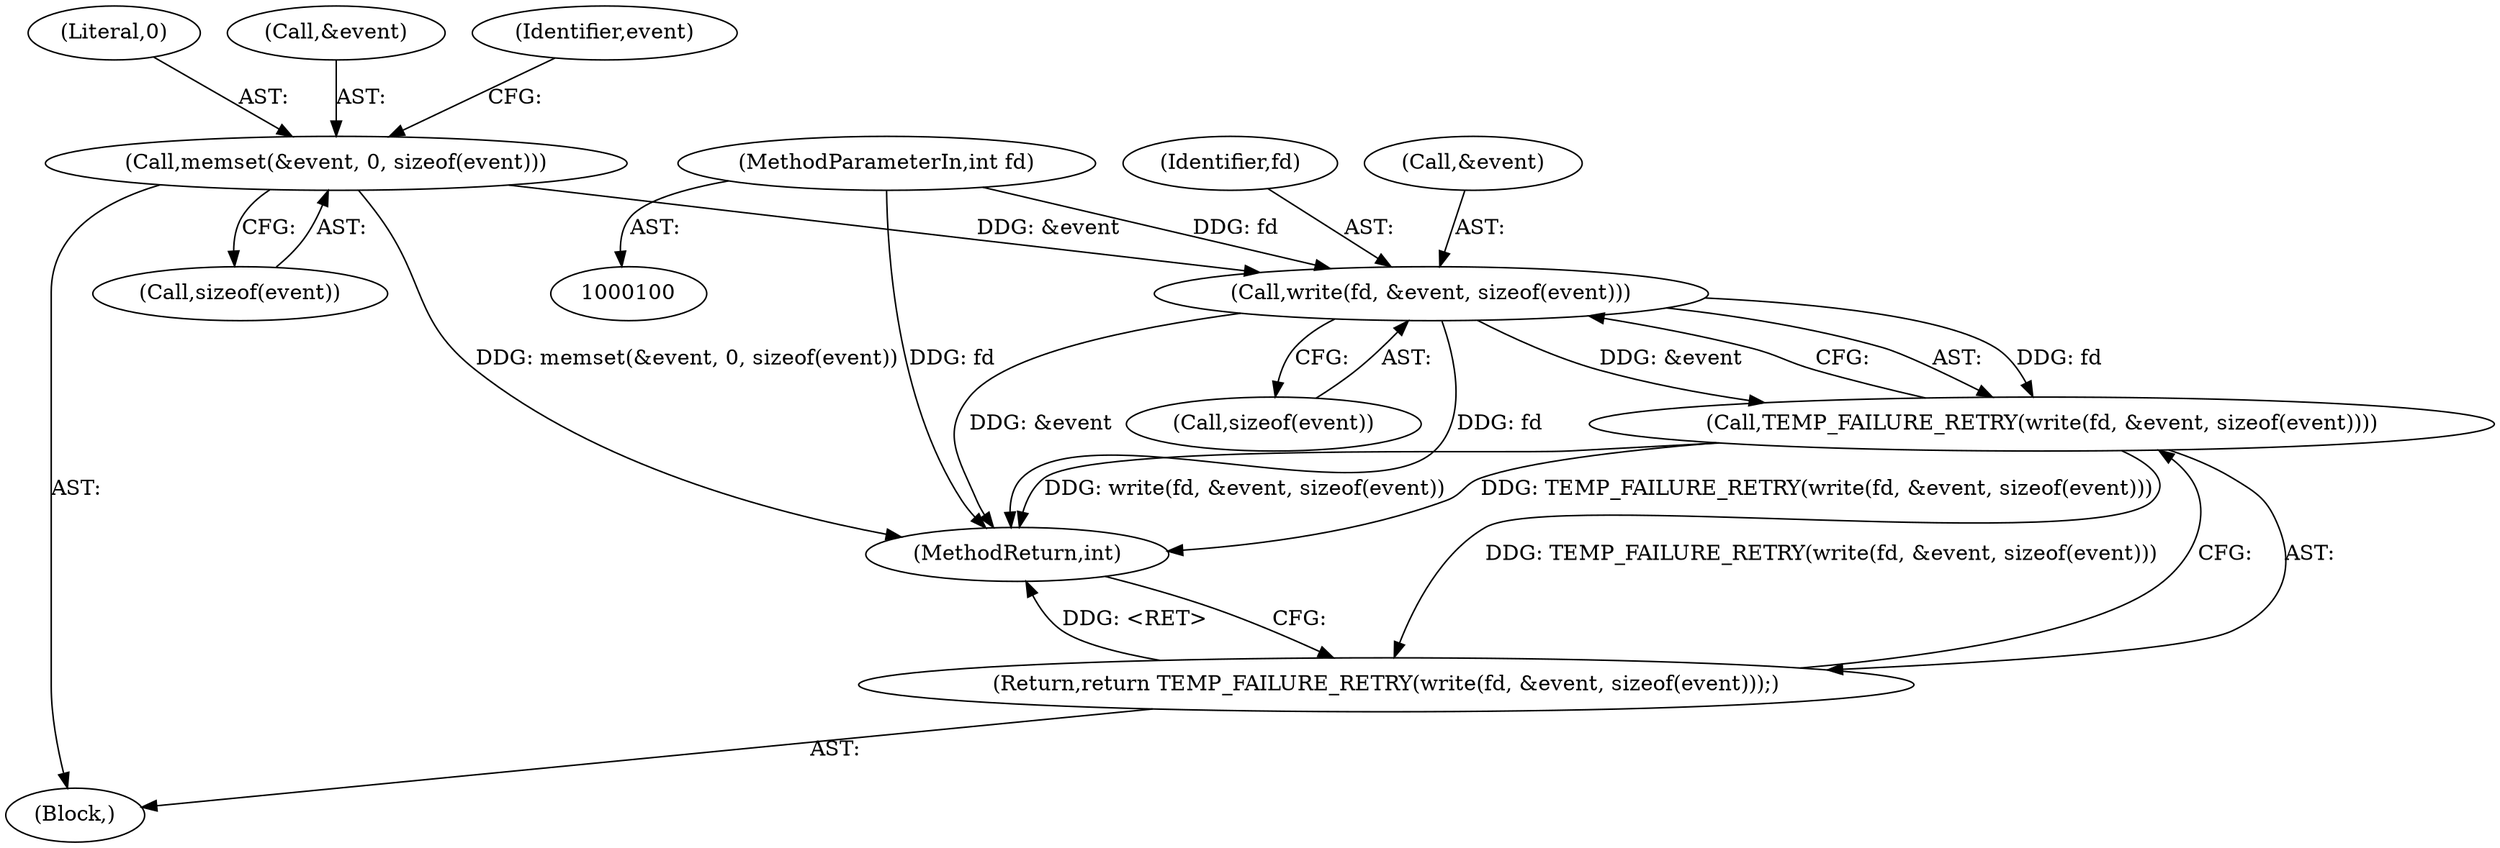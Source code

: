digraph "0_Android_472271b153c5dc53c28beac55480a8d8434b2d5c_28@API" {
"1000136" [label="(Call,write(fd, &event, sizeof(event)))"];
"1000101" [label="(MethodParameterIn,int fd)"];
"1000113" [label="(Call,memset(&event, 0, sizeof(event)))"];
"1000135" [label="(Call,TEMP_FAILURE_RETRY(write(fd, &event, sizeof(event))))"];
"1000134" [label="(Return,return TEMP_FAILURE_RETRY(write(fd, &event, sizeof(event)));)"];
"1000113" [label="(Call,memset(&event, 0, sizeof(event)))"];
"1000116" [label="(Literal,0)"];
"1000117" [label="(Call,sizeof(event))"];
"1000135" [label="(Call,TEMP_FAILURE_RETRY(write(fd, &event, sizeof(event))))"];
"1000114" [label="(Call,&event)"];
"1000137" [label="(Identifier,fd)"];
"1000121" [label="(Identifier,event)"];
"1000140" [label="(Call,sizeof(event))"];
"1000142" [label="(MethodReturn,int)"];
"1000105" [label="(Block,)"];
"1000101" [label="(MethodParameterIn,int fd)"];
"1000138" [label="(Call,&event)"];
"1000134" [label="(Return,return TEMP_FAILURE_RETRY(write(fd, &event, sizeof(event)));)"];
"1000136" [label="(Call,write(fd, &event, sizeof(event)))"];
"1000136" -> "1000135"  [label="AST: "];
"1000136" -> "1000140"  [label="CFG: "];
"1000137" -> "1000136"  [label="AST: "];
"1000138" -> "1000136"  [label="AST: "];
"1000140" -> "1000136"  [label="AST: "];
"1000135" -> "1000136"  [label="CFG: "];
"1000136" -> "1000142"  [label="DDG: &event"];
"1000136" -> "1000142"  [label="DDG: fd"];
"1000136" -> "1000135"  [label="DDG: fd"];
"1000136" -> "1000135"  [label="DDG: &event"];
"1000101" -> "1000136"  [label="DDG: fd"];
"1000113" -> "1000136"  [label="DDG: &event"];
"1000101" -> "1000100"  [label="AST: "];
"1000101" -> "1000142"  [label="DDG: fd"];
"1000113" -> "1000105"  [label="AST: "];
"1000113" -> "1000117"  [label="CFG: "];
"1000114" -> "1000113"  [label="AST: "];
"1000116" -> "1000113"  [label="AST: "];
"1000117" -> "1000113"  [label="AST: "];
"1000121" -> "1000113"  [label="CFG: "];
"1000113" -> "1000142"  [label="DDG: memset(&event, 0, sizeof(event))"];
"1000135" -> "1000134"  [label="AST: "];
"1000134" -> "1000135"  [label="CFG: "];
"1000135" -> "1000142"  [label="DDG: write(fd, &event, sizeof(event))"];
"1000135" -> "1000142"  [label="DDG: TEMP_FAILURE_RETRY(write(fd, &event, sizeof(event)))"];
"1000135" -> "1000134"  [label="DDG: TEMP_FAILURE_RETRY(write(fd, &event, sizeof(event)))"];
"1000134" -> "1000105"  [label="AST: "];
"1000142" -> "1000134"  [label="CFG: "];
"1000134" -> "1000142"  [label="DDG: <RET>"];
}
